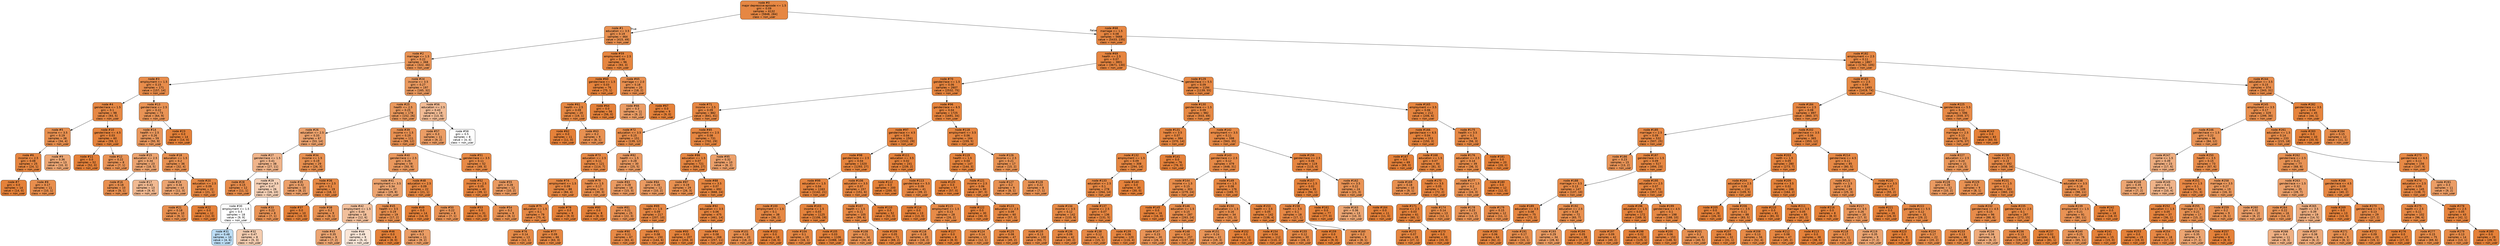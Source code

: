 digraph Tree {
node [shape=box, style="filled, rounded", color="black", fontname="helvetica"] ;
edge [fontname="helvetica"] ;
0 [label="node #0\nmajor depressive episode <= 1.5\ngini = 0.09\nsamples = 6132\nvalue = [5848, 284]\nclass = non_user", fillcolor="#e68743"] ;
1 [label="node #1\neducation <= 3.5\ngini = 0.19\nsamples = 464\nvalue = [415, 49]\nclass = non_user", fillcolor="#e89050"] ;
0 -> 1 [labeldistance=2.5, labelangle=45, headlabel="True"] ;
2 [label="node #2\nmarriage <= 1.5\ngini = 0.22\nsamples = 368\nvalue = [322, 46]\nclass = non_user", fillcolor="#e99355"] ;
1 -> 2 ;
3 [label="node #3\nemployment <= 1.5\ngini = 0.15\nsamples = 171\nvalue = [157, 14]\nclass = non_user", fillcolor="#e78c4b"] ;
2 -> 3 ;
4 [label="node #4\ngender/race <= 1.5\ngini = 0.1\nsamples = 98\nvalue = [93, 5]\nclass = non_user", fillcolor="#e68844"] ;
3 -> 4 ;
5 [label="node #5\nincome <= 3.5\ngini = 0.19\nsamples = 38\nvalue = [34, 4]\nclass = non_user", fillcolor="#e89050"] ;
4 -> 5 ;
6 [label="node #6\nincome <= 2.5\ngini = 0.08\nsamples = 25\nvalue = [24, 1]\nclass = non_user", fillcolor="#e68641"] ;
5 -> 6 ;
7 [label="node #7\ngini = 0.0\nsamples = 14\nvalue = [14, 0]\nclass = non_user", fillcolor="#e58139"] ;
6 -> 7 ;
8 [label="node #8\ngini = 0.17\nsamples = 11\nvalue = [10, 1]\nclass = non_user", fillcolor="#e88e4d"] ;
6 -> 8 ;
9 [label="node #9\ngini = 0.36\nsamples = 13\nvalue = [10, 3]\nclass = non_user", fillcolor="#eda774"] ;
5 -> 9 ;
10 [label="node #10\ngender/race <= 4.5\ngini = 0.03\nsamples = 60\nvalue = [59, 1]\nclass = non_user", fillcolor="#e5833c"] ;
4 -> 10 ;
11 [label="node #11\ngini = 0.0\nsamples = 52\nvalue = [52, 0]\nclass = non_user", fillcolor="#e58139"] ;
10 -> 11 ;
12 [label="node #12\ngini = 0.22\nsamples = 8\nvalue = [7, 1]\nclass = non_user", fillcolor="#e99355"] ;
10 -> 12 ;
13 [label="node #13\ngender/race <= 2.5\ngini = 0.22\nsamples = 73\nvalue = [64, 9]\nclass = non_user", fillcolor="#e99355"] ;
3 -> 13 ;
14 [label="node #14\nhealth <= 2.5\ngini = 0.26\nsamples = 59\nvalue = [50, 9]\nclass = non_user", fillcolor="#ea985d"] ;
13 -> 14 ;
15 [label="node #15\neducation <= 2.5\ngini = 0.34\nsamples = 23\nvalue = [18, 5]\nclass = non_user", fillcolor="#eca470"] ;
14 -> 15 ;
16 [label="node #16\ngini = 0.18\nsamples = 10\nvalue = [9, 1]\nclass = non_user", fillcolor="#e88f4f"] ;
15 -> 16 ;
17 [label="node #17\ngini = 0.43\nsamples = 13\nvalue = [9, 4]\nclass = non_user", fillcolor="#f1b991"] ;
15 -> 17 ;
18 [label="node #18\neducation <= 1.5\ngini = 0.2\nsamples = 36\nvalue = [32, 4]\nclass = non_user", fillcolor="#e89152"] ;
14 -> 18 ;
19 [label="node #19\ngini = 0.34\nsamples = 14\nvalue = [11, 3]\nclass = non_user", fillcolor="#eca36f"] ;
18 -> 19 ;
20 [label="node #20\neducation <= 2.5\ngini = 0.09\nsamples = 22\nvalue = [21, 1]\nclass = non_user", fillcolor="#e68742"] ;
18 -> 20 ;
21 [label="node #21\ngini = 0.18\nsamples = 10\nvalue = [9, 1]\nclass = non_user", fillcolor="#e88f4f"] ;
20 -> 21 ;
22 [label="node #22\ngini = 0.0\nsamples = 12\nvalue = [12, 0]\nclass = non_user", fillcolor="#e58139"] ;
20 -> 22 ;
23 [label="node #23\ngini = 0.0\nsamples = 14\nvalue = [14, 0]\nclass = non_user", fillcolor="#e58139"] ;
13 -> 23 ;
24 [label="node #24\nincome <= 3.5\ngini = 0.27\nsamples = 197\nvalue = [165, 32]\nclass = non_user", fillcolor="#ea995f"] ;
2 -> 24 ;
25 [label="node #25\nhealth <= 2.5\ngini = 0.25\nsamples = 178\nvalue = [152, 26]\nclass = non_user", fillcolor="#e9975b"] ;
24 -> 25 ;
26 [label="node #26\neducation <= 2.5\ngini = 0.33\nsamples = 67\nvalue = [53, 14]\nclass = non_user", fillcolor="#eca26d"] ;
25 -> 26 ;
27 [label="node #27\ngender/race <= 1.5\ngini = 0.41\nsamples = 38\nvalue = [27, 11]\nclass = non_user", fillcolor="#f0b48a"] ;
26 -> 27 ;
28 [label="node #28\ngini = 0.15\nsamples = 12\nvalue = [11, 1]\nclass = non_user", fillcolor="#e78c4b"] ;
27 -> 28 ;
29 [label="node #29\nmarriage <= 3.5\ngini = 0.47\nsamples = 26\nvalue = [16, 10]\nclass = non_user", fillcolor="#f5d0b5"] ;
27 -> 29 ;
30 [label="node #30\nemployment <= 1.5\ngini = 0.5\nsamples = 18\nvalue = [9, 9]\nclass = non_user", fillcolor="#ffffff"] ;
29 -> 30 ;
31 [label="node #31\ngini = 0.48\nsamples = 10\nvalue = [4, 6]\nclass = user", fillcolor="#bddef6"] ;
30 -> 31 ;
32 [label="node #32\ngini = 0.47\nsamples = 8\nvalue = [5, 3]\nclass = non_user", fillcolor="#f5cdb0"] ;
30 -> 32 ;
33 [label="node #33\ngini = 0.22\nsamples = 8\nvalue = [7, 1]\nclass = non_user", fillcolor="#e99355"] ;
29 -> 33 ;
34 [label="node #34\nincome <= 1.5\ngini = 0.19\nsamples = 29\nvalue = [26, 3]\nclass = non_user", fillcolor="#e89050"] ;
26 -> 34 ;
35 [label="node #35\ngini = 0.32\nsamples = 10\nvalue = [8, 2]\nclass = non_user", fillcolor="#eca06a"] ;
34 -> 35 ;
36 [label="node #36\nincome <= 2.5\ngini = 0.1\nsamples = 19\nvalue = [18, 1]\nclass = non_user", fillcolor="#e68844"] ;
34 -> 36 ;
37 [label="node #37\ngini = 0.0\nsamples = 10\nvalue = [10, 0]\nclass = non_user", fillcolor="#e58139"] ;
36 -> 37 ;
38 [label="node #38\ngini = 0.2\nsamples = 9\nvalue = [8, 1]\nclass = non_user", fillcolor="#e89152"] ;
36 -> 38 ;
39 [label="node #39\nincome <= 1.5\ngini = 0.19\nsamples = 111\nvalue = [99, 12]\nclass = non_user", fillcolor="#e89051"] ;
25 -> 39 ;
40 [label="node #40\ngender/race <= 2.5\ngini = 0.26\nsamples = 59\nvalue = [50, 9]\nclass = non_user", fillcolor="#ea985d"] ;
39 -> 40 ;
41 [label="node #41\nemployment <= 3.5\ngini = 0.34\nsamples = 37\nvalue = [29, 8]\nclass = non_user", fillcolor="#eca470"] ;
40 -> 41 ;
42 [label="node #42\nemployment <= 1.5\ngini = 0.44\nsamples = 18\nvalue = [12, 6]\nclass = non_user", fillcolor="#f2c09c"] ;
41 -> 42 ;
43 [label="node #43\ngini = 0.35\nsamples = 9\nvalue = [7, 2]\nclass = non_user", fillcolor="#eca572"] ;
42 -> 43 ;
44 [label="node #44\ngini = 0.49\nsamples = 9\nvalue = [5, 4]\nclass = non_user", fillcolor="#fae6d7"] ;
42 -> 44 ;
45 [label="node #45\nhealth <= 3.5\ngini = 0.19\nsamples = 19\nvalue = [17, 2]\nclass = non_user", fillcolor="#e89050"] ;
41 -> 45 ;
46 [label="node #46\ngini = 0.0\nsamples = 8\nvalue = [8, 0]\nclass = non_user", fillcolor="#e58139"] ;
45 -> 46 ;
47 [label="node #47\ngini = 0.3\nsamples = 11\nvalue = [9, 2]\nclass = non_user", fillcolor="#eb9d65"] ;
45 -> 47 ;
48 [label="node #48\neducation <= 2.5\ngini = 0.09\nsamples = 22\nvalue = [21, 1]\nclass = non_user", fillcolor="#e68742"] ;
40 -> 48 ;
49 [label="node #49\ngini = 0.0\nsamples = 14\nvalue = [14, 0]\nclass = non_user", fillcolor="#e58139"] ;
48 -> 49 ;
50 [label="node #50\ngini = 0.22\nsamples = 8\nvalue = [7, 1]\nclass = non_user", fillcolor="#e99355"] ;
48 -> 50 ;
51 [label="node #51\ngender/race <= 3.5\ngini = 0.11\nsamples = 52\nvalue = [49, 3]\nclass = non_user", fillcolor="#e78945"] ;
39 -> 51 ;
52 [label="node #52\nincome <= 2.5\ngini = 0.05\nsamples = 40\nvalue = [39, 1]\nclass = non_user", fillcolor="#e6843e"] ;
51 -> 52 ;
53 [label="node #53\ngini = 0.0\nsamples = 31\nvalue = [31, 0]\nclass = non_user", fillcolor="#e58139"] ;
52 -> 53 ;
54 [label="node #54\ngini = 0.2\nsamples = 9\nvalue = [8, 1]\nclass = non_user", fillcolor="#e89152"] ;
52 -> 54 ;
55 [label="node #55\ngini = 0.28\nsamples = 12\nvalue = [10, 2]\nclass = non_user", fillcolor="#ea9a61"] ;
51 -> 55 ;
56 [label="node #56\neducation <= 2.5\ngini = 0.43\nsamples = 19\nvalue = [13, 6]\nclass = non_user", fillcolor="#f1bb94"] ;
24 -> 56 ;
57 [label="node #57\ngini = 0.3\nsamples = 11\nvalue = [9, 2]\nclass = non_user", fillcolor="#eb9d65"] ;
56 -> 57 ;
58 [label="node #58\ngini = 0.5\nsamples = 8\nvalue = [4, 4]\nclass = non_user", fillcolor="#ffffff"] ;
56 -> 58 ;
59 [label="node #59\nemployment <= 2.5\ngini = 0.06\nsamples = 96\nvalue = [93, 3]\nclass = non_user", fillcolor="#e6853f"] ;
1 -> 59 ;
60 [label="node #60\ngender/race <= 1.5\ngini = 0.03\nsamples = 76\nvalue = [75, 1]\nclass = non_user", fillcolor="#e5833c"] ;
59 -> 60 ;
61 [label="node #61\nhealth <= 2.5\ngini = 0.09\nsamples = 20\nvalue = [19, 1]\nclass = non_user", fillcolor="#e68843"] ;
60 -> 61 ;
62 [label="node #62\ngini = 0.0\nsamples = 11\nvalue = [11, 0]\nclass = non_user", fillcolor="#e58139"] ;
61 -> 62 ;
63 [label="node #63\ngini = 0.2\nsamples = 9\nvalue = [8, 1]\nclass = non_user", fillcolor="#e89152"] ;
61 -> 63 ;
64 [label="node #64\ngini = 0.0\nsamples = 56\nvalue = [56, 0]\nclass = non_user", fillcolor="#e58139"] ;
60 -> 64 ;
65 [label="node #65\nmarriage <= 2.0\ngini = 0.18\nsamples = 20\nvalue = [18, 2]\nclass = non_user", fillcolor="#e88f4f"] ;
59 -> 65 ;
66 [label="node #66\ngini = 0.3\nsamples = 11\nvalue = [9, 2]\nclass = non_user", fillcolor="#eb9d65"] ;
65 -> 66 ;
67 [label="node #67\ngini = 0.0\nsamples = 9\nvalue = [9, 0]\nclass = non_user", fillcolor="#e58139"] ;
65 -> 67 ;
68 [label="node #68\nmarriage <= 1.5\ngini = 0.08\nsamples = 5668\nvalue = [5433, 235]\nclass = non_user", fillcolor="#e68642"] ;
0 -> 68 [labeldistance=2.5, labelangle=-45, headlabel="False"] ;
69 [label="node #69\nhealth <= 2.5\ngini = 0.07\nsamples = 3801\nvalue = [3671, 130]\nclass = non_user", fillcolor="#e68540"] ;
68 -> 69 ;
70 [label="node #70\ngender/race <= 1.5\ngini = 0.06\nsamples = 2607\nvalue = [2532, 75]\nclass = non_user", fillcolor="#e6853f"] ;
69 -> 70 ;
71 [label="node #71\nincome <= 2.5\ngini = 0.09\nsamples = 882\nvalue = [841, 41]\nclass = non_user", fillcolor="#e68743"] ;
70 -> 71 ;
72 [label="node #72\neducation <= 3.5\ngini = 0.15\nsamples = 151\nvalue = [139, 12]\nclass = non_user", fillcolor="#e78c4a"] ;
71 -> 72 ;
73 [label="node #73\neducation <= 2.5\ngini = 0.11\nsamples = 121\nvalue = [114, 7]\nclass = non_user", fillcolor="#e78945"] ;
72 -> 73 ;
74 [label="node #74\nemployment <= 1.5\ngini = 0.09\nsamples = 88\nvalue = [84, 4]\nclass = non_user", fillcolor="#e68742"] ;
73 -> 74 ;
75 [label="node #75\neducation <= 1.5\ngini = 0.1\nsamples = 79\nvalue = [75, 4]\nclass = non_user", fillcolor="#e68844"] ;
74 -> 75 ;
76 [label="node #76\ngini = 0.14\nsamples = 13\nvalue = [12, 1]\nclass = non_user", fillcolor="#e78c49"] ;
75 -> 76 ;
77 [label="node #77\ngini = 0.09\nsamples = 66\nvalue = [63, 3]\nclass = non_user", fillcolor="#e68742"] ;
75 -> 77 ;
78 [label="node #78\ngini = 0.0\nsamples = 9\nvalue = [9, 0]\nclass = non_user", fillcolor="#e58139"] ;
74 -> 78 ;
79 [label="node #79\nhealth <= 1.5\ngini = 0.17\nsamples = 33\nvalue = [30, 3]\nclass = non_user", fillcolor="#e88e4d"] ;
73 -> 79 ;
80 [label="node #80\ngini = 0.0\nsamples = 8\nvalue = [8, 0]\nclass = non_user", fillcolor="#e58139"] ;
79 -> 80 ;
81 [label="node #81\ngini = 0.21\nsamples = 25\nvalue = [22, 3]\nclass = non_user", fillcolor="#e99254"] ;
79 -> 81 ;
82 [label="node #82\nhealth <= 1.5\ngini = 0.28\nsamples = 30\nvalue = [25, 5]\nclass = non_user", fillcolor="#ea9a61"] ;
72 -> 82 ;
83 [label="node #83\ngini = 0.28\nsamples = 18\nvalue = [15, 3]\nclass = non_user", fillcolor="#ea9a61"] ;
82 -> 83 ;
84 [label="node #84\ngini = 0.28\nsamples = 12\nvalue = [10, 2]\nclass = non_user", fillcolor="#ea9a61"] ;
82 -> 84 ;
85 [label="node #85\nemployment <= 2.5\ngini = 0.08\nsamples = 731\nvalue = [702, 29]\nclass = non_user", fillcolor="#e68641"] ;
71 -> 85 ;
86 [label="node #86\neducation <= 1.5\ngini = 0.07\nsamples = 721\nvalue = [694, 27]\nclass = non_user", fillcolor="#e68641"] ;
85 -> 86 ;
87 [label="node #87\ngini = 0.19\nsamples = 29\nvalue = [26, 3]\nclass = non_user", fillcolor="#e89050"] ;
86 -> 87 ;
88 [label="node #88\nincome <= 3.5\ngini = 0.07\nsamples = 692\nvalue = [668, 24]\nclass = non_user", fillcolor="#e68640"] ;
86 -> 88 ;
89 [label="node #89\nhealth <= 1.5\ngini = 0.09\nsamples = 217\nvalue = [207, 10]\nclass = non_user", fillcolor="#e68743"] ;
88 -> 89 ;
90 [label="node #90\ngini = 0.11\nsamples = 67\nvalue = [63, 4]\nclass = non_user", fillcolor="#e78946"] ;
89 -> 90 ;
91 [label="node #91\ngini = 0.08\nsamples = 150\nvalue = [144, 6]\nclass = non_user", fillcolor="#e68641"] ;
89 -> 91 ;
92 [label="node #92\neducation <= 3.5\ngini = 0.06\nsamples = 475\nvalue = [461, 14]\nclass = non_user", fillcolor="#e6853f"] ;
88 -> 92 ;
93 [label="node #93\ngini = 0.03\nsamples = 207\nvalue = [204, 3]\nclass = non_user", fillcolor="#e5833c"] ;
92 -> 93 ;
94 [label="node #94\ngini = 0.08\nsamples = 268\nvalue = [257, 11]\nclass = non_user", fillcolor="#e68641"] ;
92 -> 94 ;
95 [label="node #95\ngini = 0.32\nsamples = 10\nvalue = [8, 2]\nclass = non_user", fillcolor="#eca06a"] ;
85 -> 95 ;
96 [label="node #96\ngender/race <= 6.5\ngini = 0.04\nsamples = 1725\nvalue = [1691, 34]\nclass = non_user", fillcolor="#e6843d"] ;
70 -> 96 ;
97 [label="node #97\ngender/race <= 4.5\ngini = 0.04\nsamples = 1561\nvalue = [1532, 29]\nclass = non_user", fillcolor="#e5833d"] ;
96 -> 97 ;
98 [label="node #98\ngender/race <= 2.5\ngini = 0.04\nsamples = 1320\nvalue = [1293, 27]\nclass = non_user", fillcolor="#e6843d"] ;
97 -> 98 ;
99 [label="node #99\neducation <= 1.5\ngini = 0.04\nsamples = 1163\nvalue = [1142, 21]\nclass = non_user", fillcolor="#e5833d"] ;
98 -> 99 ;
100 [label="node #100\nemployment <= 1.5\ngini = 0.1\nsamples = 38\nvalue = [36, 2]\nclass = non_user", fillcolor="#e68844"] ;
99 -> 100 ;
101 [label="node #101\ngini = 0.18\nsamples = 20\nvalue = [18, 2]\nclass = non_user", fillcolor="#e88f4f"] ;
100 -> 101 ;
102 [label="node #102\ngini = 0.0\nsamples = 18\nvalue = [18, 0]\nclass = non_user", fillcolor="#e58139"] ;
100 -> 102 ;
103 [label="node #103\nincome <= 1.5\ngini = 0.03\nsamples = 1125\nvalue = [1106, 19]\nclass = non_user", fillcolor="#e5833c"] ;
99 -> 103 ;
104 [label="node #104\ngini = 0.1\nsamples = 19\nvalue = [18, 1]\nclass = non_user", fillcolor="#e68844"] ;
103 -> 104 ;
105 [label="node #105\ngini = 0.03\nsamples = 1106\nvalue = [1088, 18]\nclass = non_user", fillcolor="#e5833c"] ;
103 -> 105 ;
106 [label="node #106\neducation <= 3.5\ngini = 0.07\nsamples = 157\nvalue = [151, 6]\nclass = non_user", fillcolor="#e68641"] ;
98 -> 106 ;
107 [label="node #107\nhealth <= 1.5\ngini = 0.11\nsamples = 105\nvalue = [99, 6]\nclass = non_user", fillcolor="#e78945"] ;
106 -> 107 ;
108 [label="node #108\ngini = 0.21\nsamples = 34\nvalue = [30, 4]\nclass = non_user", fillcolor="#e89253"] ;
107 -> 108 ;
109 [label="node #109\ngini = 0.05\nsamples = 71\nvalue = [69, 2]\nclass = non_user", fillcolor="#e6853f"] ;
107 -> 109 ;
110 [label="node #110\ngini = 0.0\nsamples = 52\nvalue = [52, 0]\nclass = non_user", fillcolor="#e58139"] ;
106 -> 110 ;
111 [label="node #111\neducation <= 3.5\ngini = 0.02\nsamples = 241\nvalue = [239, 2]\nclass = non_user", fillcolor="#e5823b"] ;
97 -> 111 ;
112 [label="node #112\ngini = 0.0\nsamples = 200\nvalue = [200, 0]\nclass = non_user", fillcolor="#e58139"] ;
111 -> 112 ;
113 [label="node #113\ngender/race <= 5.5\ngini = 0.09\nsamples = 41\nvalue = [39, 2]\nclass = non_user", fillcolor="#e68743"] ;
111 -> 113 ;
114 [label="node #114\ngini = 0.0\nsamples = 13\nvalue = [13, 0]\nclass = non_user", fillcolor="#e58139"] ;
113 -> 114 ;
115 [label="node #115\nemployment <= 1.5\ngini = 0.13\nsamples = 28\nvalue = [26, 2]\nclass = non_user", fillcolor="#e78b48"] ;
113 -> 115 ;
116 [label="node #116\ngini = 0.18\nsamples = 20\nvalue = [18, 2]\nclass = non_user", fillcolor="#e88f4f"] ;
115 -> 116 ;
117 [label="node #117\ngini = 0.0\nsamples = 8\nvalue = [8, 0]\nclass = non_user", fillcolor="#e58139"] ;
115 -> 117 ;
118 [label="node #118\nemployment <= 3.5\ngini = 0.06\nsamples = 164\nvalue = [159, 5]\nclass = non_user", fillcolor="#e6853f"] ;
96 -> 118 ;
119 [label="node #119\nhealth <= 1.5\ngini = 0.04\nsamples = 147\nvalue = [144, 3]\nclass = non_user", fillcolor="#e6843d"] ;
118 -> 119 ;
120 [label="node #120\ngini = 0.0\nsamples = 57\nvalue = [57, 0]\nclass = non_user", fillcolor="#e58139"] ;
119 -> 120 ;
121 [label="node #121\nincome <= 2.5\ngini = 0.06\nsamples = 90\nvalue = [87, 3]\nclass = non_user", fillcolor="#e68540"] ;
119 -> 121 ;
122 [label="node #122\ngini = 0.0\nsamples = 30\nvalue = [30, 0]\nclass = non_user", fillcolor="#e58139"] ;
121 -> 122 ;
123 [label="node #123\neducation <= 2.5\ngini = 0.09\nsamples = 60\nvalue = [57, 3]\nclass = non_user", fillcolor="#e68843"] ;
121 -> 123 ;
124 [label="node #124\ngini = 0.14\nsamples = 13\nvalue = [12, 1]\nclass = non_user", fillcolor="#e78c49"] ;
123 -> 124 ;
125 [label="node #125\ngini = 0.08\nsamples = 47\nvalue = [45, 2]\nclass = non_user", fillcolor="#e68742"] ;
123 -> 125 ;
126 [label="node #126\nincome <= 2.5\ngini = 0.21\nsamples = 17\nvalue = [15, 2]\nclass = non_user", fillcolor="#e89253"] ;
118 -> 126 ;
127 [label="node #127\ngini = 0.2\nsamples = 9\nvalue = [8, 1]\nclass = non_user", fillcolor="#e89152"] ;
126 -> 127 ;
128 [label="node #128\ngini = 0.22\nsamples = 8\nvalue = [7, 1]\nclass = non_user", fillcolor="#e99355"] ;
126 -> 128 ;
129 [label="node #129\ngender/race <= 5.5\ngini = 0.09\nsamples = 1194\nvalue = [1139, 55]\nclass = non_user", fillcolor="#e68743"] ;
69 -> 129 ;
130 [label="node #130\ngender/race <= 1.5\ngini = 0.09\nsamples = 982\nvalue = [933, 49]\nclass = non_user", fillcolor="#e68843"] ;
129 -> 130 ;
131 [label="node #131\nhealth <= 3.5\ngini = 0.07\nsamples = 384\nvalue = [370, 14]\nclass = non_user", fillcolor="#e68640"] ;
130 -> 131 ;
132 [label="node #132\nemployment <= 1.5\ngini = 0.09\nsamples = 308\nvalue = [294, 14]\nclass = non_user", fillcolor="#e68742"] ;
131 -> 132 ;
133 [label="node #133\neducation <= 2.5\ngini = 0.1\nsamples = 278\nvalue = [264, 14]\nclass = non_user", fillcolor="#e68844"] ;
132 -> 133 ;
134 [label="node #134\nincome <= 3.5\ngini = 0.12\nsamples = 142\nvalue = [133, 9]\nclass = non_user", fillcolor="#e78a46"] ;
133 -> 134 ;
135 [label="node #135\ngini = 0.13\nsamples = 100\nvalue = [93, 7]\nclass = non_user", fillcolor="#e78a48"] ;
134 -> 135 ;
136 [label="node #136\ngini = 0.09\nsamples = 42\nvalue = [40, 2]\nclass = non_user", fillcolor="#e68743"] ;
134 -> 136 ;
137 [label="node #137\nincome <= 2.5\ngini = 0.07\nsamples = 136\nvalue = [131, 5]\nclass = non_user", fillcolor="#e68641"] ;
133 -> 137 ;
138 [label="node #138\ngini = 0.12\nsamples = 16\nvalue = [15, 1]\nclass = non_user", fillcolor="#e78946"] ;
137 -> 138 ;
139 [label="node #139\ngini = 0.06\nsamples = 120\nvalue = [116, 4]\nclass = non_user", fillcolor="#e68540"] ;
137 -> 139 ;
140 [label="node #140\ngini = 0.0\nsamples = 30\nvalue = [30, 0]\nclass = non_user", fillcolor="#e58139"] ;
132 -> 140 ;
141 [label="node #141\ngini = 0.0\nsamples = 76\nvalue = [76, 0]\nclass = non_user", fillcolor="#e58139"] ;
131 -> 141 ;
142 [label="node #142\nemployment <= 3.5\ngini = 0.11\nsamples = 598\nvalue = [563, 35]\nclass = non_user", fillcolor="#e78945"] ;
130 -> 142 ;
143 [label="node #143\ngender/race <= 2.5\ngini = 0.12\nsamples = 479\nvalue = [448, 31]\nclass = non_user", fillcolor="#e78a47"] ;
142 -> 143 ;
144 [label="node #144\nincome <= 1.5\ngini = 0.15\nsamples = 303\nvalue = [279, 24]\nclass = non_user", fillcolor="#e78c4a"] ;
143 -> 144 ;
145 [label="node #145\ngini = 0.0\nsamples = 16\nvalue = [16, 0]\nclass = non_user", fillcolor="#e58139"] ;
144 -> 145 ;
146 [label="node #146\neducation <= 1.5\ngini = 0.15\nsamples = 287\nvalue = [263, 24]\nclass = non_user", fillcolor="#e78c4b"] ;
144 -> 146 ;
147 [label="node #147\ngini = 0.23\nsamples = 30\nvalue = [26, 4]\nclass = non_user", fillcolor="#e99457"] ;
146 -> 147 ;
148 [label="node #148\ngini = 0.14\nsamples = 257\nvalue = [237, 20]\nclass = non_user", fillcolor="#e78c4a"] ;
146 -> 148 ;
149 [label="node #149\nincome <= 1.5\ngini = 0.08\nsamples = 176\nvalue = [169, 7]\nclass = non_user", fillcolor="#e68641"] ;
143 -> 149 ;
150 [label="node #150\neducation <= 1.5\ngini = 0.16\nsamples = 34\nvalue = [31, 3]\nclass = non_user", fillcolor="#e88d4c"] ;
149 -> 150 ;
151 [label="node #151\ngini = 0.24\nsamples = 22\nvalue = [19, 3]\nclass = non_user", fillcolor="#e99558"] ;
150 -> 151 ;
152 [label="node #152\ngini = 0.0\nsamples = 12\nvalue = [12, 0]\nclass = non_user", fillcolor="#e58139"] ;
150 -> 152 ;
153 [label="node #153\nhealth <= 3.5\ngini = 0.05\nsamples = 142\nvalue = [138, 4]\nclass = non_user", fillcolor="#e6853f"] ;
149 -> 153 ;
154 [label="node #154\ngini = 0.04\nsamples = 112\nvalue = [110, 2]\nclass = non_user", fillcolor="#e5833d"] ;
153 -> 154 ;
155 [label="node #155\ngini = 0.12\nsamples = 30\nvalue = [28, 2]\nclass = non_user", fillcolor="#e78a47"] ;
153 -> 155 ;
156 [label="node #156\ngender/race <= 2.5\ngini = 0.06\nsamples = 119\nvalue = [115, 4]\nclass = non_user", fillcolor="#e68540"] ;
142 -> 156 ;
157 [label="node #157\nincome <= 1.5\ngini = 0.02\nsamples = 95\nvalue = [94, 1]\nclass = non_user", fillcolor="#e5823b"] ;
156 -> 157 ;
158 [label="node #158\nhealth <= 3.5\ngini = 0.1\nsamples = 18\nvalue = [17, 1]\nclass = non_user", fillcolor="#e78845"] ;
157 -> 158 ;
159 [label="node #159\ngini = 0.0\nsamples = 9\nvalue = [9, 0]\nclass = non_user", fillcolor="#e58139"] ;
158 -> 159 ;
160 [label="node #160\ngini = 0.2\nsamples = 9\nvalue = [8, 1]\nclass = non_user", fillcolor="#e89152"] ;
158 -> 160 ;
161 [label="node #161\ngini = 0.0\nsamples = 77\nvalue = [77, 0]\nclass = non_user", fillcolor="#e58139"] ;
157 -> 161 ;
162 [label="node #162\nhealth <= 3.5\ngini = 0.22\nsamples = 24\nvalue = [21, 3]\nclass = non_user", fillcolor="#e99355"] ;
156 -> 162 ;
163 [label="node #163\ngini = 0.36\nsamples = 13\nvalue = [10, 3]\nclass = non_user", fillcolor="#eda774"] ;
162 -> 163 ;
164 [label="node #164\ngini = 0.0\nsamples = 11\nvalue = [11, 0]\nclass = non_user", fillcolor="#e58139"] ;
162 -> 164 ;
165 [label="node #165\nemployment <= 3.5\ngini = 0.06\nsamples = 212\nvalue = [206, 6]\nclass = non_user", fillcolor="#e6853f"] ;
129 -> 165 ;
166 [label="node #166\ngender/race <= 6.5\ngini = 0.04\nsamples = 153\nvalue = [150, 3]\nclass = non_user", fillcolor="#e6843d"] ;
165 -> 166 ;
167 [label="node #167\ngini = 0.0\nsamples = 69\nvalue = [69, 0]\nclass = non_user", fillcolor="#e58139"] ;
166 -> 167 ;
168 [label="node #168\neducation <= 1.5\ngini = 0.07\nsamples = 84\nvalue = [81, 3]\nclass = non_user", fillcolor="#e68640"] ;
166 -> 168 ;
169 [label="node #169\ngini = 0.18\nsamples = 10\nvalue = [9, 1]\nclass = non_user", fillcolor="#e88f4f"] ;
168 -> 169 ;
170 [label="node #170\nhealth <= 3.5\ngini = 0.05\nsamples = 74\nvalue = [72, 2]\nclass = non_user", fillcolor="#e6843e"] ;
168 -> 170 ;
171 [label="node #171\nincome <= 2.5\ngini = 0.03\nsamples = 61\nvalue = [60, 1]\nclass = non_user", fillcolor="#e5833c"] ;
170 -> 171 ;
172 [label="node #172\ngini = 0.07\nsamples = 28\nvalue = [27, 1]\nclass = non_user", fillcolor="#e68640"] ;
171 -> 172 ;
173 [label="node #173\ngini = 0.0\nsamples = 33\nvalue = [33, 0]\nclass = non_user", fillcolor="#e58139"] ;
171 -> 173 ;
174 [label="node #174\ngini = 0.14\nsamples = 13\nvalue = [12, 1]\nclass = non_user", fillcolor="#e78c49"] ;
170 -> 174 ;
175 [label="node #175\nhealth <= 3.5\ngini = 0.1\nsamples = 59\nvalue = [56, 3]\nclass = non_user", fillcolor="#e68844"] ;
165 -> 175 ;
176 [label="node #176\neducation <= 2.5\ngini = 0.14\nsamples = 39\nvalue = [36, 3]\nclass = non_user", fillcolor="#e78c49"] ;
175 -> 176 ;
177 [label="node #177\neducation <= 1.5\ngini = 0.2\nsamples = 27\nvalue = [24, 3]\nclass = non_user", fillcolor="#e89152"] ;
176 -> 177 ;
178 [label="node #178\ngini = 0.23\nsamples = 15\nvalue = [13, 2]\nclass = non_user", fillcolor="#e99457"] ;
177 -> 178 ;
179 [label="node #179\ngini = 0.15\nsamples = 12\nvalue = [11, 1]\nclass = non_user", fillcolor="#e78c4b"] ;
177 -> 179 ;
180 [label="node #180\ngini = 0.0\nsamples = 12\nvalue = [12, 0]\nclass = non_user", fillcolor="#e58139"] ;
176 -> 180 ;
181 [label="node #181\ngini = 0.0\nsamples = 20\nvalue = [20, 0]\nclass = non_user", fillcolor="#e58139"] ;
175 -> 181 ;
182 [label="node #182\nemployment <= 2.5\ngini = 0.11\nsamples = 1867\nvalue = [1762, 105]\nclass = non_user", fillcolor="#e78945"] ;
68 -> 182 ;
183 [label="node #183\nhealth <= 2.5\ngini = 0.09\nsamples = 1493\nvalue = [1419, 74]\nclass = non_user", fillcolor="#e68843"] ;
182 -> 183 ;
184 [label="node #184\nincome <= 2.5\ngini = 0.08\nsamples = 897\nvalue = [860, 37]\nclass = non_user", fillcolor="#e68642"] ;
183 -> 184 ;
185 [label="node #185\nmarriage <= 2.5\ngini = 0.09\nsamples = 532\nvalue = [507, 25]\nclass = non_user", fillcolor="#e68743"] ;
184 -> 185 ;
186 [label="node #186\ngini = 0.23\nsamples = 15\nvalue = [13, 2]\nclass = non_user", fillcolor="#e99457"] ;
185 -> 186 ;
187 [label="node #187\ngender/race <= 1.5\ngini = 0.09\nsamples = 517\nvalue = [494, 23]\nclass = non_user", fillcolor="#e68742"] ;
185 -> 187 ;
188 [label="node #188\nmarriage <= 3.5\ngini = 0.13\nsamples = 147\nvalue = [137, 10]\nclass = non_user", fillcolor="#e78a47"] ;
187 -> 188 ;
189 [label="node #189\neducation <= 3.5\ngini = 0.08\nsamples = 75\nvalue = [72, 3]\nclass = non_user", fillcolor="#e68641"] ;
188 -> 189 ;
190 [label="node #190\ngini = 0.06\nsamples = 64\nvalue = [62, 2]\nclass = non_user", fillcolor="#e6853f"] ;
189 -> 190 ;
191 [label="node #191\ngini = 0.17\nsamples = 11\nvalue = [10, 1]\nclass = non_user", fillcolor="#e88e4d"] ;
189 -> 191 ;
192 [label="node #192\neducation <= 2.5\ngini = 0.18\nsamples = 72\nvalue = [65, 7]\nclass = non_user", fillcolor="#e88f4e"] ;
188 -> 192 ;
193 [label="node #193\ngini = 0.29\nsamples = 34\nvalue = [28, 6]\nclass = non_user", fillcolor="#eb9c63"] ;
192 -> 193 ;
194 [label="node #194\ngini = 0.05\nsamples = 38\nvalue = [37, 1]\nclass = non_user", fillcolor="#e6843e"] ;
192 -> 194 ;
195 [label="node #195\neducation <= 2.5\ngini = 0.07\nsamples = 370\nvalue = [357, 13]\nclass = non_user", fillcolor="#e68640"] ;
187 -> 195 ;
196 [label="node #196\neducation <= 1.5\ngini = 0.03\nsamples = 172\nvalue = [169, 3]\nclass = non_user", fillcolor="#e5833d"] ;
195 -> 196 ;
197 [label="node #197\ngini = 0.09\nsamples = 42\nvalue = [40, 2]\nclass = non_user", fillcolor="#e68743"] ;
196 -> 197 ;
198 [label="node #198\ngini = 0.02\nsamples = 130\nvalue = [129, 1]\nclass = non_user", fillcolor="#e5823b"] ;
196 -> 198 ;
199 [label="node #199\ngender/race <= 4.5\ngini = 0.1\nsamples = 198\nvalue = [188, 10]\nclass = non_user", fillcolor="#e68844"] ;
195 -> 199 ;
200 [label="node #200\ngini = 0.06\nsamples = 153\nvalue = [148, 5]\nclass = non_user", fillcolor="#e68540"] ;
199 -> 200 ;
201 [label="node #201\ngini = 0.2\nsamples = 45\nvalue = [40, 5]\nclass = non_user", fillcolor="#e89152"] ;
199 -> 201 ;
202 [label="node #202\ngender/race <= 3.5\ngini = 0.06\nsamples = 365\nvalue = [353, 12]\nclass = non_user", fillcolor="#e68540"] ;
184 -> 202 ;
203 [label="node #203\nhealth <= 1.5\ngini = 0.05\nsamples = 280\nvalue = [273, 7]\nclass = non_user", fillcolor="#e6843e"] ;
202 -> 203 ;
204 [label="node #204\neducation <= 2.5\ngini = 0.08\nsamples = 114\nvalue = [109, 5]\nclass = non_user", fillcolor="#e68742"] ;
203 -> 204 ;
205 [label="node #205\ngini = 0.0\nsamples = 26\nvalue = [26, 0]\nclass = non_user", fillcolor="#e58139"] ;
204 -> 205 ;
206 [label="node #206\nincome <= 3.5\ngini = 0.11\nsamples = 88\nvalue = [83, 5]\nclass = non_user", fillcolor="#e78945"] ;
204 -> 206 ;
207 [label="node #207\ngini = 0.06\nsamples = 32\nvalue = [31, 1]\nclass = non_user", fillcolor="#e6853f"] ;
206 -> 207 ;
208 [label="node #208\ngini = 0.13\nsamples = 56\nvalue = [52, 4]\nclass = non_user", fillcolor="#e78b48"] ;
206 -> 208 ;
209 [label="node #209\nincome <= 3.5\ngini = 0.02\nsamples = 166\nvalue = [164, 2]\nclass = non_user", fillcolor="#e5833b"] ;
203 -> 209 ;
210 [label="node #210\ngini = 0.0\nsamples = 81\nvalue = [81, 0]\nclass = non_user", fillcolor="#e58139"] ;
209 -> 210 ;
211 [label="node #211\nmarriage <= 3.5\ngini = 0.05\nsamples = 85\nvalue = [83, 2]\nclass = non_user", fillcolor="#e6843e"] ;
209 -> 211 ;
212 [label="node #212\ngini = 0.08\nsamples = 47\nvalue = [45, 2]\nclass = non_user", fillcolor="#e68742"] ;
211 -> 212 ;
213 [label="node #213\ngini = 0.0\nsamples = 38\nvalue = [38, 0]\nclass = non_user", fillcolor="#e58139"] ;
211 -> 213 ;
214 [label="node #214\ngender/race <= 4.5\ngini = 0.11\nsamples = 85\nvalue = [80, 5]\nclass = non_user", fillcolor="#e78945"] ;
202 -> 214 ;
215 [label="node #215\nhealth <= 1.5\ngini = 0.19\nsamples = 28\nvalue = [25, 3]\nclass = non_user", fillcolor="#e89051"] ;
214 -> 215 ;
216 [label="node #216\ngini = 0.0\nsamples = 8\nvalue = [8, 0]\nclass = non_user", fillcolor="#e58139"] ;
215 -> 216 ;
217 [label="node #217\nincome <= 3.5\ngini = 0.26\nsamples = 20\nvalue = [17, 3]\nclass = non_user", fillcolor="#ea975c"] ;
215 -> 217 ;
218 [label="node #218\ngini = 0.17\nsamples = 11\nvalue = [10, 1]\nclass = non_user", fillcolor="#e88e4d"] ;
217 -> 218 ;
219 [label="node #219\ngini = 0.35\nsamples = 9\nvalue = [7, 2]\nclass = non_user", fillcolor="#eca572"] ;
217 -> 219 ;
220 [label="node #220\nmarriage <= 3.5\ngini = 0.07\nsamples = 57\nvalue = [55, 2]\nclass = non_user", fillcolor="#e68640"] ;
214 -> 220 ;
221 [label="node #221\ngini = 0.0\nsamples = 26\nvalue = [26, 0]\nclass = non_user", fillcolor="#e58139"] ;
220 -> 221 ;
222 [label="node #222\ngender/race <= 5.5\ngini = 0.12\nsamples = 31\nvalue = [29, 2]\nclass = non_user", fillcolor="#e78a47"] ;
220 -> 222 ;
223 [label="node #223\ngini = 0.0\nsamples = 9\nvalue = [9, 0]\nclass = non_user", fillcolor="#e58139"] ;
222 -> 223 ;
224 [label="node #224\ngini = 0.17\nsamples = 22\nvalue = [20, 2]\nclass = non_user", fillcolor="#e88e4d"] ;
222 -> 224 ;
225 [label="node #225\ngender/race <= 5.5\ngini = 0.12\nsamples = 596\nvalue = [559, 37]\nclass = non_user", fillcolor="#e78946"] ;
183 -> 225 ;
226 [label="node #226\nmarriage <= 2.5\ngini = 0.13\nsamples = 513\nvalue = [476, 37]\nclass = non_user", fillcolor="#e78b48"] ;
225 -> 226 ;
227 [label="node #227\neducation <= 2.5\ngini = 0.24\nsamples = 21\nvalue = [18, 3]\nclass = non_user", fillcolor="#e9965a"] ;
226 -> 227 ;
228 [label="node #228\ngini = 0.28\nsamples = 12\nvalue = [10, 2]\nclass = non_user", fillcolor="#ea9a61"] ;
227 -> 228 ;
229 [label="node #229\ngini = 0.2\nsamples = 9\nvalue = [8, 1]\nclass = non_user", fillcolor="#e89152"] ;
227 -> 229 ;
230 [label="node #230\nhealth <= 3.5\ngini = 0.13\nsamples = 492\nvalue = [458, 34]\nclass = non_user", fillcolor="#e78a48"] ;
226 -> 230 ;
231 [label="node #231\nincome <= 1.5\ngini = 0.11\nsamples = 383\nvalue = [360, 23]\nclass = non_user", fillcolor="#e78946"] ;
230 -> 231 ;
232 [label="node #232\ngender/race <= 4.5\ngini = 0.15\nsamples = 96\nvalue = [88, 8]\nclass = non_user", fillcolor="#e78c4b"] ;
231 -> 232 ;
233 [label="node #233\ngini = 0.13\nsamples = 88\nvalue = [82, 6]\nclass = non_user", fillcolor="#e78a47"] ;
232 -> 233 ;
234 [label="node #234\ngini = 0.38\nsamples = 8\nvalue = [6, 2]\nclass = non_user", fillcolor="#eeab7b"] ;
232 -> 234 ;
235 [label="node #235\ngender/race <= 2.5\ngini = 0.1\nsamples = 287\nvalue = [272, 15]\nclass = non_user", fillcolor="#e68844"] ;
231 -> 235 ;
236 [label="node #236\ngini = 0.13\nsamples = 205\nvalue = [191, 14]\nclass = non_user", fillcolor="#e78a48"] ;
235 -> 236 ;
237 [label="node #237\ngini = 0.02\nsamples = 82\nvalue = [81, 1]\nclass = non_user", fillcolor="#e5833b"] ;
235 -> 237 ;
238 [label="node #238\neducation <= 3.5\ngini = 0.18\nsamples = 109\nvalue = [98, 11]\nclass = non_user", fillcolor="#e88f4f"] ;
230 -> 238 ;
239 [label="node #239\nemployment <= 1.5\ngini = 0.21\nsamples = 91\nvalue = [80, 11]\nclass = non_user", fillcolor="#e99254"] ;
238 -> 239 ;
240 [label="node #240\ngini = 0.25\nsamples = 76\nvalue = [65, 11]\nclass = non_user", fillcolor="#e9965b"] ;
239 -> 240 ;
241 [label="node #241\ngini = 0.0\nsamples = 15\nvalue = [15, 0]\nclass = non_user", fillcolor="#e58139"] ;
239 -> 241 ;
242 [label="node #242\ngini = 0.0\nsamples = 18\nvalue = [18, 0]\nclass = non_user", fillcolor="#e58139"] ;
238 -> 242 ;
243 [label="node #243\ngini = 0.0\nsamples = 83\nvalue = [83, 0]\nclass = non_user", fillcolor="#e58139"] ;
225 -> 243 ;
244 [label="node #244\neducation <= 3.5\ngini = 0.15\nsamples = 374\nvalue = [343, 31]\nclass = non_user", fillcolor="#e78c4b"] ;
182 -> 244 ;
245 [label="node #245\nemployment <= 3.5\ngini = 0.17\nsamples = 329\nvalue = [299, 30]\nclass = non_user", fillcolor="#e88e4d"] ;
244 -> 245 ;
246 [label="node #246\ngender/race <= 1.5\ngini = 0.22\nsamples = 96\nvalue = [84, 12]\nclass = non_user", fillcolor="#e99355"] ;
245 -> 246 ;
247 [label="node #247\nincome <= 1.5\ngini = 0.39\nsamples = 23\nvalue = [17, 6]\nclass = non_user", fillcolor="#eead7f"] ;
246 -> 247 ;
248 [label="node #248\ngini = 0.35\nsamples = 9\nvalue = [7, 2]\nclass = non_user", fillcolor="#eca572"] ;
247 -> 248 ;
249 [label="node #249\ngini = 0.41\nsamples = 14\nvalue = [10, 4]\nclass = non_user", fillcolor="#efb388"] ;
247 -> 249 ;
250 [label="node #250\nhealth <= 3.5\ngini = 0.15\nsamples = 73\nvalue = [67, 6]\nclass = non_user", fillcolor="#e78c4b"] ;
246 -> 250 ;
251 [label="node #251\nincome <= 1.5\ngini = 0.1\nsamples = 54\nvalue = [51, 3]\nclass = non_user", fillcolor="#e78845"] ;
250 -> 251 ;
252 [label="node #252\neducation <= 1.5\ngini = 0.05\nsamples = 37\nvalue = [36, 1]\nclass = non_user", fillcolor="#e6843e"] ;
251 -> 252 ;
253 [label="node #253\ngini = 0.0\nsamples = 19\nvalue = [19, 0]\nclass = non_user", fillcolor="#e58139"] ;
252 -> 253 ;
254 [label="node #254\ngini = 0.1\nsamples = 18\nvalue = [17, 1]\nclass = non_user", fillcolor="#e78845"] ;
252 -> 254 ;
255 [label="node #255\nmarriage <= 3.5\ngini = 0.21\nsamples = 17\nvalue = [15, 2]\nclass = non_user", fillcolor="#e89253"] ;
251 -> 255 ;
256 [label="node #256\ngini = 0.35\nsamples = 9\nvalue = [7, 2]\nclass = non_user", fillcolor="#eca572"] ;
255 -> 256 ;
257 [label="node #257\ngini = 0.0\nsamples = 8\nvalue = [8, 0]\nclass = non_user", fillcolor="#e58139"] ;
255 -> 257 ;
258 [label="node #258\nmarriage <= 3.5\ngini = 0.27\nsamples = 19\nvalue = [16, 3]\nclass = non_user", fillcolor="#ea995e"] ;
250 -> 258 ;
259 [label="node #259\ngini = 0.2\nsamples = 9\nvalue = [8, 1]\nclass = non_user", fillcolor="#e89152"] ;
258 -> 259 ;
260 [label="node #260\ngini = 0.32\nsamples = 10\nvalue = [8, 2]\nclass = non_user", fillcolor="#eca06a"] ;
258 -> 260 ;
261 [label="node #261\neducation <= 1.5\ngini = 0.14\nsamples = 233\nvalue = [215, 18]\nclass = non_user", fillcolor="#e78c4a"] ;
245 -> 261 ;
262 [label="node #262\ngender/race <= 2.5\ngini = 0.21\nsamples = 77\nvalue = [68, 9]\nclass = non_user", fillcolor="#e89253"] ;
261 -> 262 ;
263 [label="node #263\ngender/race <= 1.5\ngini = 0.32\nsamples = 35\nvalue = [28, 7]\nclass = non_user", fillcolor="#eca06a"] ;
262 -> 263 ;
264 [label="node #264\ngini = 0.22\nsamples = 16\nvalue = [14, 2]\nclass = non_user", fillcolor="#e99355"] ;
263 -> 264 ;
265 [label="node #265\nhealth <= 3.5\ngini = 0.39\nsamples = 19\nvalue = [14, 5]\nclass = non_user", fillcolor="#eeae80"] ;
263 -> 265 ;
266 [label="node #266\ngini = 0.4\nsamples = 11\nvalue = [8, 3]\nclass = non_user", fillcolor="#efb083"] ;
265 -> 266 ;
267 [label="node #267\ngini = 0.38\nsamples = 8\nvalue = [6, 2]\nclass = non_user", fillcolor="#eeab7b"] ;
265 -> 267 ;
268 [label="node #268\ngender/race <= 4.5\ngini = 0.09\nsamples = 42\nvalue = [40, 2]\nclass = non_user", fillcolor="#e68743"] ;
262 -> 268 ;
269 [label="node #269\ngini = 0.0\nsamples = 13\nvalue = [13, 0]\nclass = non_user", fillcolor="#e58139"] ;
268 -> 269 ;
270 [label="node #270\ngender/race <= 5.5\ngini = 0.13\nsamples = 29\nvalue = [27, 2]\nclass = non_user", fillcolor="#e78a48"] ;
268 -> 270 ;
271 [label="node #271\ngini = 0.2\nsamples = 9\nvalue = [8, 1]\nclass = non_user", fillcolor="#e89152"] ;
270 -> 271 ;
272 [label="node #272\ngini = 0.09\nsamples = 20\nvalue = [19, 1]\nclass = non_user", fillcolor="#e68843"] ;
270 -> 272 ;
273 [label="node #273\ngender/race <= 6.5\ngini = 0.11\nsamples = 156\nvalue = [147, 9]\nclass = non_user", fillcolor="#e78945"] ;
261 -> 273 ;
274 [label="node #274\neducation <= 2.5\ngini = 0.09\nsamples = 145\nvalue = [138, 7]\nclass = non_user", fillcolor="#e68743"] ;
273 -> 274 ;
275 [label="node #275\nhealth <= 2.5\ngini = 0.11\nsamples = 102\nvalue = [96, 6]\nclass = non_user", fillcolor="#e78945"] ;
274 -> 275 ;
276 [label="node #276\ngini = 0.0\nsamples = 27\nvalue = [27, 0]\nclass = non_user", fillcolor="#e58139"] ;
275 -> 276 ;
277 [label="node #277\ngini = 0.15\nsamples = 75\nvalue = [69, 6]\nclass = non_user", fillcolor="#e78c4a"] ;
275 -> 277 ;
278 [label="node #278\nhealth <= 2.5\ngini = 0.05\nsamples = 43\nvalue = [42, 1]\nclass = non_user", fillcolor="#e6843e"] ;
274 -> 278 ;
279 [label="node #279\ngini = 0.13\nsamples = 14\nvalue = [13, 1]\nclass = non_user", fillcolor="#e78b48"] ;
278 -> 279 ;
280 [label="node #280\ngini = 0.0\nsamples = 29\nvalue = [29, 0]\nclass = non_user", fillcolor="#e58139"] ;
278 -> 280 ;
281 [label="node #281\ngini = 0.3\nsamples = 11\nvalue = [9, 2]\nclass = non_user", fillcolor="#eb9d65"] ;
273 -> 281 ;
282 [label="node #282\ngender/race <= 3.5\ngini = 0.04\nsamples = 45\nvalue = [44, 1]\nclass = non_user", fillcolor="#e6843d"] ;
244 -> 282 ;
283 [label="node #283\ngini = 0.0\nsamples = 33\nvalue = [33, 0]\nclass = non_user", fillcolor="#e58139"] ;
282 -> 283 ;
284 [label="node #284\ngini = 0.15\nsamples = 12\nvalue = [11, 1]\nclass = non_user", fillcolor="#e78c4b"] ;
282 -> 284 ;
}